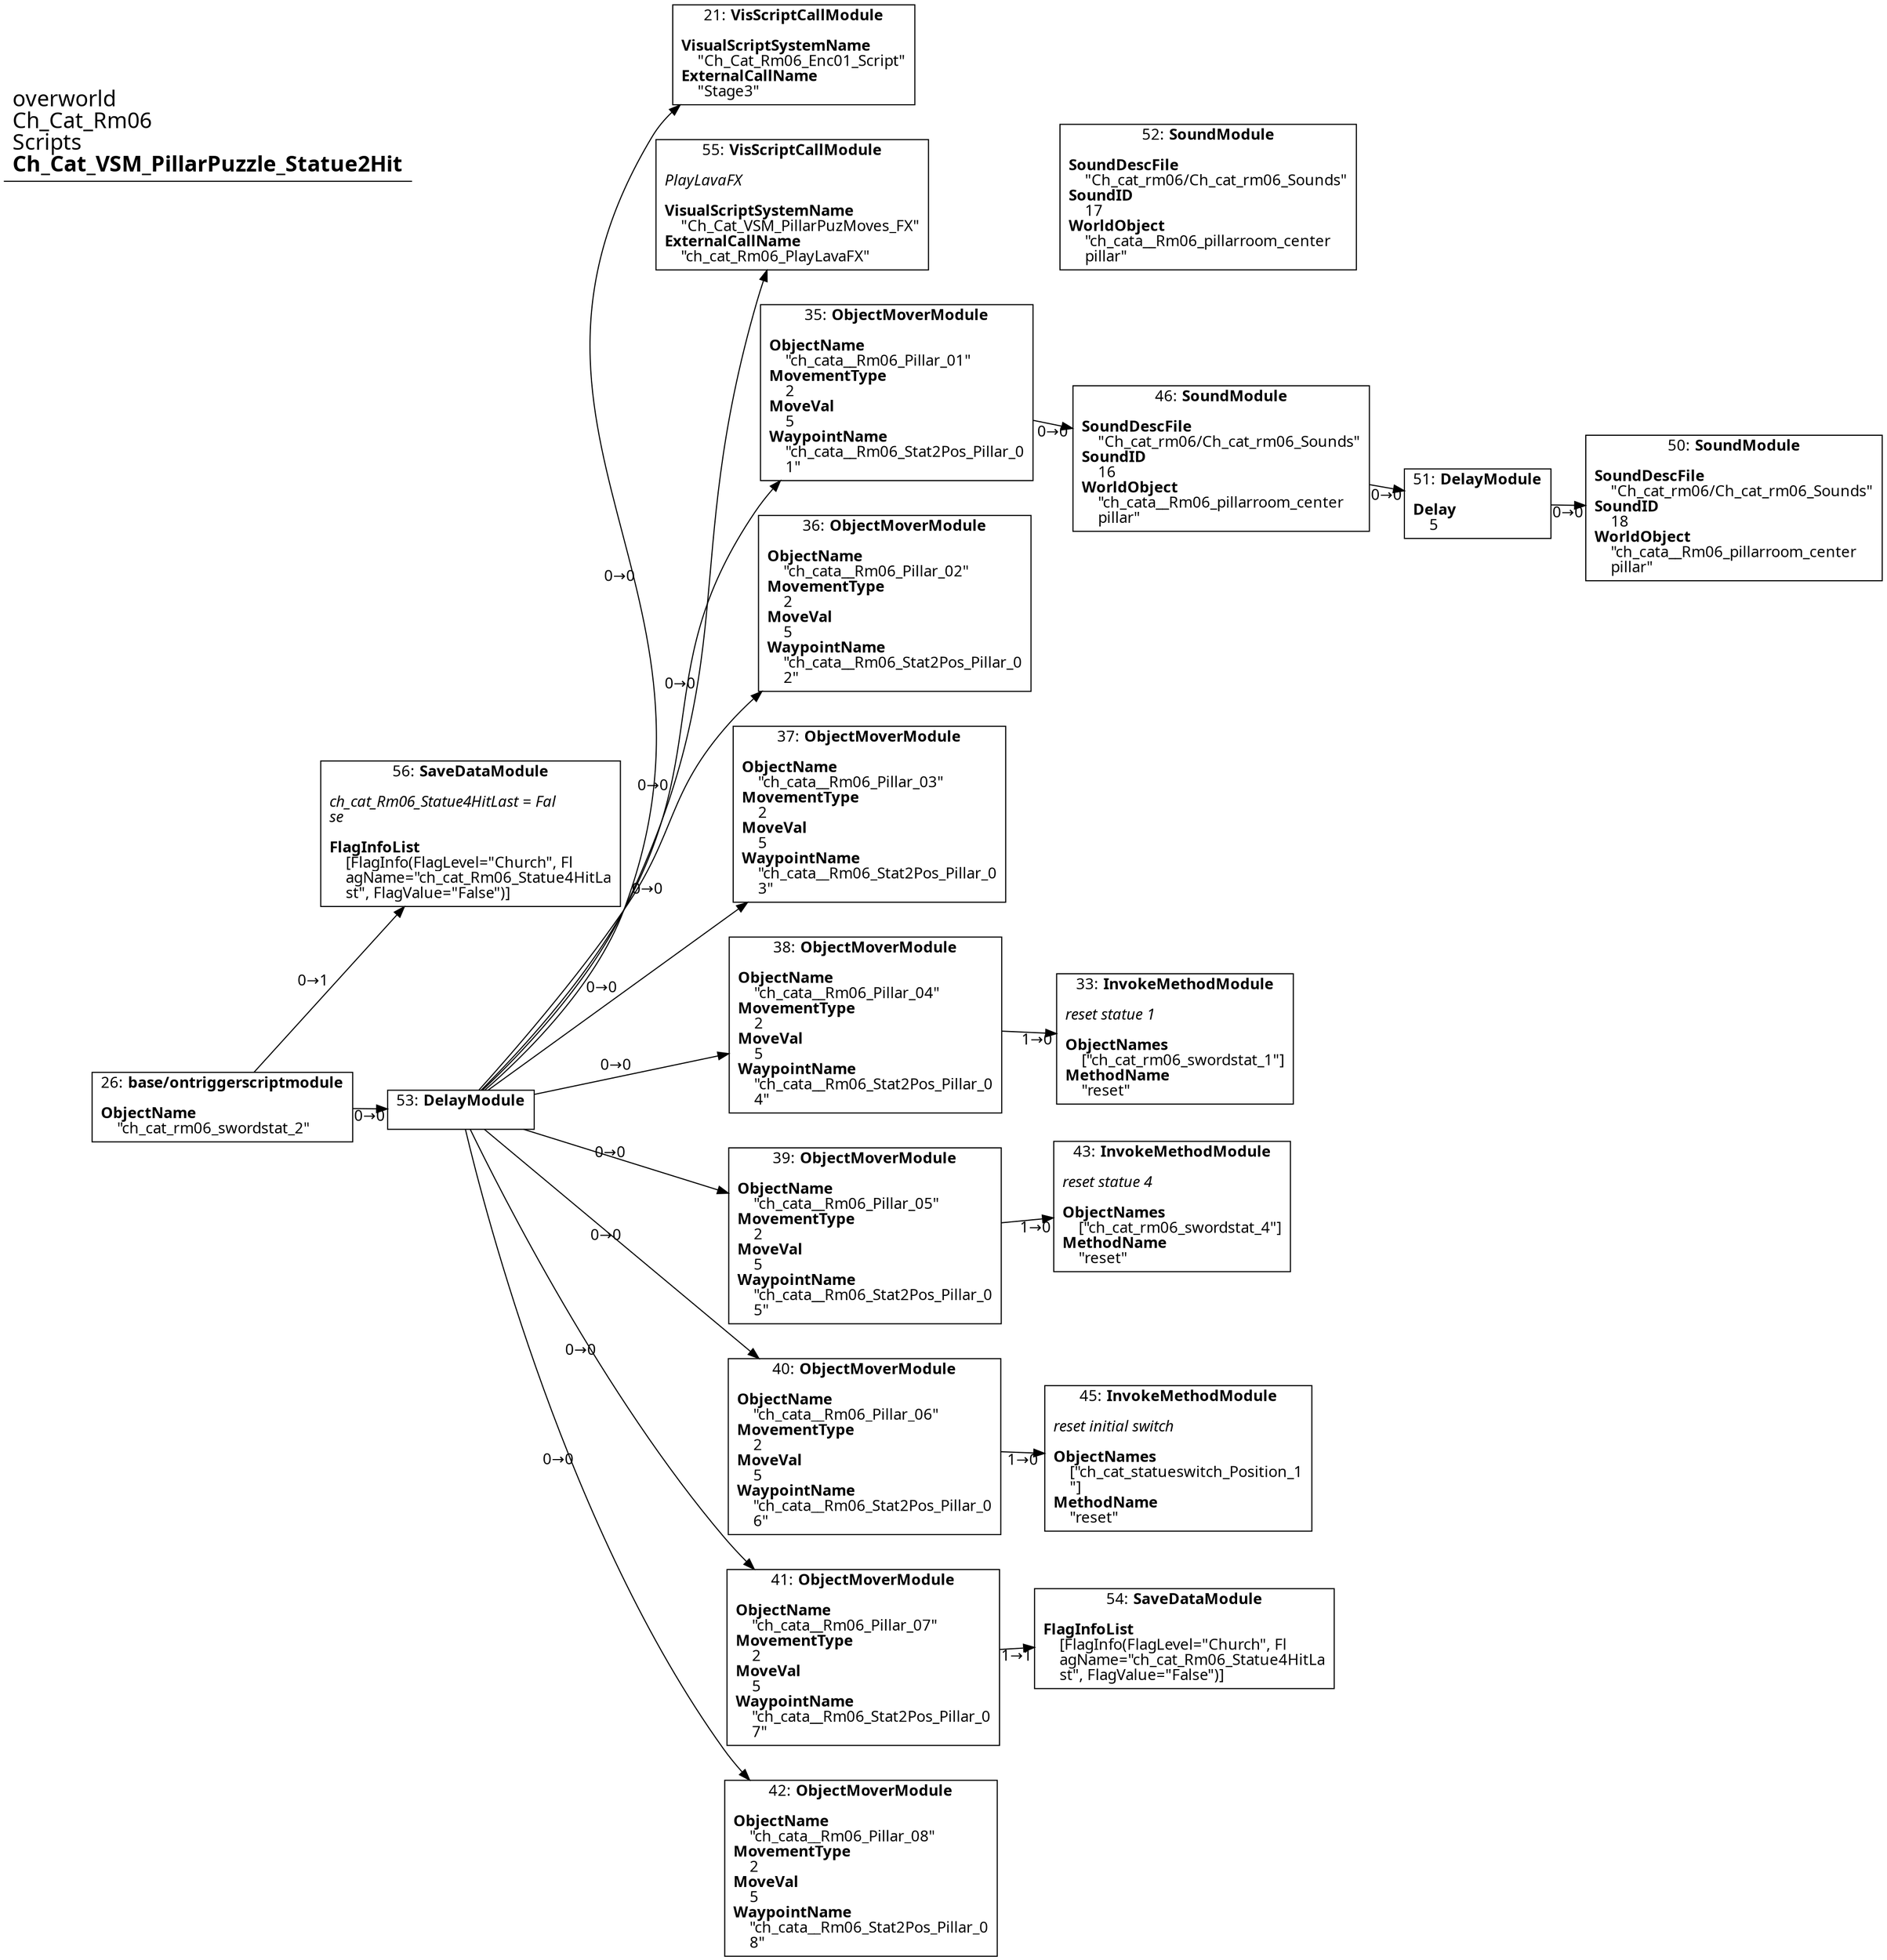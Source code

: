 digraph {
    layout = fdp;
    overlap = prism;
    sep = "+16";
    splines = spline;

    node [ shape = box ];

    graph [ fontname = "Segoe UI" ];
    node [ fontname = "Segoe UI" ];
    edge [ fontname = "Segoe UI" ];

    21 [ label = <21: <b>VisScriptCallModule</b><br/><br/><b>VisualScriptSystemName</b><br align="left"/>    &quot;Ch_Cat_Rm06_Enc01_Script&quot;<br align="left"/><b>ExternalCallName</b><br align="left"/>    &quot;Stage3&quot;<br align="left"/>> ];
    21 [ pos = "0.33200002,0.24700001!" ];

    26 [ label = <26: <b>base/ontriggerscriptmodule</b><br/><br/><b>ObjectName</b><br align="left"/>    &quot;ch_cat_rm06_swordstat_2&quot;<br align="left"/>> ];
    26 [ pos = "-0.132,-0.41200003!" ];
    26 -> 53 [ label = "0→0" ];
    26 -> 56 [ label = "0→1" ];

    33 [ label = <33: <b>InvokeMethodModule</b><br/><br/><i>reset statue 1<br align="left"/></i><br align="left"/><b>ObjectNames</b><br align="left"/>    [&quot;ch_cat_rm06_swordstat_1&quot;]<br align="left"/><b>MethodName</b><br align="left"/>    &quot;reset&quot;<br align="left"/>> ];
    33 [ pos = "0.61300004,-0.365!" ];

    35 [ label = <35: <b>ObjectMoverModule</b><br/><br/><b>ObjectName</b><br align="left"/>    &quot;ch_cata__Rm06_Pillar_01&quot;<br align="left"/><b>MovementType</b><br align="left"/>    2<br align="left"/><b>MoveVal</b><br align="left"/>    5<br align="left"/><b>WaypointName</b><br align="left"/>    &quot;ch_cata__Rm06_Stat2Pos_Pillar_0<br align="left"/>    1&quot;<br align="left"/>> ];
    35 [ pos = "0.37100002,0.052!" ];
    35 -> 46 [ label = "0→0" ];

    36 [ label = <36: <b>ObjectMoverModule</b><br/><br/><b>ObjectName</b><br align="left"/>    &quot;ch_cata__Rm06_Pillar_02&quot;<br align="left"/><b>MovementType</b><br align="left"/>    2<br align="left"/><b>MoveVal</b><br align="left"/>    5<br align="left"/><b>WaypointName</b><br align="left"/>    &quot;ch_cata__Rm06_Stat2Pos_Pillar_0<br align="left"/>    2&quot;<br align="left"/>> ];
    36 [ pos = "0.37100002,-0.085!" ];

    37 [ label = <37: <b>ObjectMoverModule</b><br/><br/><b>ObjectName</b><br align="left"/>    &quot;ch_cata__Rm06_Pillar_03&quot;<br align="left"/><b>MovementType</b><br align="left"/>    2<br align="left"/><b>MoveVal</b><br align="left"/>    5<br align="left"/><b>WaypointName</b><br align="left"/>    &quot;ch_cata__Rm06_Stat2Pos_Pillar_0<br align="left"/>    3&quot;<br align="left"/>> ];
    37 [ pos = "0.372,-0.21800001!" ];

    38 [ label = <38: <b>ObjectMoverModule</b><br/><br/><b>ObjectName</b><br align="left"/>    &quot;ch_cata__Rm06_Pillar_04&quot;<br align="left"/><b>MovementType</b><br align="left"/>    2<br align="left"/><b>MoveVal</b><br align="left"/>    5<br align="left"/><b>WaypointName</b><br align="left"/>    &quot;ch_cata__Rm06_Stat2Pos_Pillar_0<br align="left"/>    4&quot;<br align="left"/>> ];
    38 [ pos = "0.372,-0.342!" ];
    38 -> 33 [ label = "1→0" ];

    39 [ label = <39: <b>ObjectMoverModule</b><br/><br/><b>ObjectName</b><br align="left"/>    &quot;ch_cata__Rm06_Pillar_05&quot;<br align="left"/><b>MovementType</b><br align="left"/>    2<br align="left"/><b>MoveVal</b><br align="left"/>    5<br align="left"/><b>WaypointName</b><br align="left"/>    &quot;ch_cata__Rm06_Stat2Pos_Pillar_0<br align="left"/>    5&quot;<br align="left"/>> ];
    39 [ pos = "0.37300003,-0.46800002!" ];
    39 -> 43 [ label = "1→0" ];

    40 [ label = <40: <b>ObjectMoverModule</b><br/><br/><b>ObjectName</b><br align="left"/>    &quot;ch_cata__Rm06_Pillar_06&quot;<br align="left"/><b>MovementType</b><br align="left"/>    2<br align="left"/><b>MoveVal</b><br align="left"/>    5<br align="left"/><b>WaypointName</b><br align="left"/>    &quot;ch_cata__Rm06_Stat2Pos_Pillar_0<br align="left"/>    6&quot;<br align="left"/>> ];
    40 [ pos = "0.37300003,-0.605!" ];
    40 -> 45 [ label = "1→0" ];

    41 [ label = <41: <b>ObjectMoverModule</b><br/><br/><b>ObjectName</b><br align="left"/>    &quot;ch_cata__Rm06_Pillar_07&quot;<br align="left"/><b>MovementType</b><br align="left"/>    2<br align="left"/><b>MoveVal</b><br align="left"/>    5<br align="left"/><b>WaypointName</b><br align="left"/>    &quot;ch_cata__Rm06_Stat2Pos_Pillar_0<br align="left"/>    7&quot;<br align="left"/>> ];
    41 [ pos = "0.374,-0.73800004!" ];
    41 -> 54 [ label = "1→1" ];

    42 [ label = <42: <b>ObjectMoverModule</b><br/><br/><b>ObjectName</b><br align="left"/>    &quot;ch_cata__Rm06_Pillar_08&quot;<br align="left"/><b>MovementType</b><br align="left"/>    2<br align="left"/><b>MoveVal</b><br align="left"/>    5<br align="left"/><b>WaypointName</b><br align="left"/>    &quot;ch_cata__Rm06_Stat2Pos_Pillar_0<br align="left"/>    8&quot;<br align="left"/>> ];
    42 [ pos = "0.374,-0.86200005!" ];

    43 [ label = <43: <b>InvokeMethodModule</b><br/><br/><i>reset statue 4<br align="left"/></i><br align="left"/><b>ObjectNames</b><br align="left"/>    [&quot;ch_cat_rm06_swordstat_4&quot;]<br align="left"/><b>MethodName</b><br align="left"/>    &quot;reset&quot;<br align="left"/>> ];
    43 [ pos = "0.611,-0.49100003!" ];

    45 [ label = <45: <b>InvokeMethodModule</b><br/><br/><i>reset initial switch<br align="left"/></i><br align="left"/><b>ObjectNames</b><br align="left"/>    [&quot;ch_cat_statueswitch_Position_1<br align="left"/>    &quot;]<br align="left"/><b>MethodName</b><br align="left"/>    &quot;reset&quot;<br align="left"/>> ];
    45 [ pos = "0.60800004,-0.629!" ];

    46 [ label = <46: <b>SoundModule</b><br/><br/><b>SoundDescFile</b><br align="left"/>    &quot;Ch_cat_rm06/Ch_cat_rm06_Sounds&quot;<br align="left"/><b>SoundID</b><br align="left"/>    16<br align="left"/><b>WorldObject</b><br align="left"/>    &quot;ch_cata__Rm06_pillarroom_center<br align="left"/>    pillar&quot;<br align="left"/>> ];
    46 [ pos = "0.642,0.052!" ];
    46 -> 51 [ label = "0→0" ];

    50 [ label = <50: <b>SoundModule</b><br/><br/><b>SoundDescFile</b><br align="left"/>    &quot;Ch_cat_rm06/Ch_cat_rm06_Sounds&quot;<br align="left"/><b>SoundID</b><br align="left"/>    18<br align="left"/><b>WorldObject</b><br align="left"/>    &quot;ch_cata__Rm06_pillarroom_center<br align="left"/>    pillar&quot;<br align="left"/>> ];
    50 [ pos = "1.041,0.051000003!" ];

    51 [ label = <51: <b>DelayModule</b><br/><br/><b>Delay</b><br align="left"/>    5<br align="left"/>> ];
    51 [ pos = "0.85600007,0.052!" ];
    51 -> 50 [ label = "0→0" ];

    52 [ label = <52: <b>SoundModule</b><br/><br/><b>SoundDescFile</b><br align="left"/>    &quot;Ch_cat_rm06/Ch_cat_rm06_Sounds&quot;<br align="left"/><b>SoundID</b><br align="left"/>    17<br align="left"/><b>WorldObject</b><br align="left"/>    &quot;ch_cata__Rm06_pillarroom_center<br align="left"/>    pillar&quot;<br align="left"/>> ];
    52 [ pos = "0.63100004,0.224!" ];

    53 [ label = <53: <b>DelayModule</b><br/><br/>> ];
    53 [ pos = "0.053000003,-0.41200003!" ];
    53 -> 42 [ label = "0→0" ];
    53 -> 41 [ label = "0→0" ];
    53 -> 40 [ label = "0→0" ];
    53 -> 39 [ label = "0→0" ];
    53 -> 38 [ label = "0→0" ];
    53 -> 37 [ label = "0→0" ];
    53 -> 36 [ label = "0→0" ];
    53 -> 35 [ label = "0→0" ];
    53 -> 21 [ label = "0→0" ];
    53 -> 55 [ label = "0→0" ];

    54 [ label = <54: <b>SaveDataModule</b><br/><br/><b>FlagInfoList</b><br align="left"/>    [FlagInfo(FlagLevel=&quot;Church&quot;, Fl<br align="left"/>    agName=&quot;ch_cat_Rm06_Statue4HitLa<br align="left"/>    st&quot;, FlagValue=&quot;False&quot;)]<br align="left"/>> ];
    54 [ pos = "0.60800004,-0.739!" ];

    55 [ label = <55: <b>VisScriptCallModule</b><br/><br/><i>PlayLavaFX<br align="left"/></i><br align="left"/><b>VisualScriptSystemName</b><br align="left"/>    &quot;Ch_Cat_VSM_PillarPuzMoves_FX&quot;<br align="left"/><b>ExternalCallName</b><br align="left"/>    &quot;ch_cat_Rm06_PlayLavaFX&quot;<br align="left"/>> ];
    55 [ pos = "0.33200002,0.162!" ];

    56 [ label = <56: <b>SaveDataModule</b><br/><br/><i>ch_cat_Rm06_Statue4HitLast = Fal<br align="left"/>se<br align="left"/></i><br align="left"/><b>FlagInfoList</b><br align="left"/>    [FlagInfo(FlagLevel=&quot;Church&quot;, Fl<br align="left"/>    agName=&quot;ch_cat_Rm06_Statue4HitLa<br align="left"/>    st&quot;, FlagValue=&quot;False&quot;)]<br align="left"/>> ];
    56 [ pos = "0.060000002,-0.22600001!" ];

    title [ pos = "-0.133,0.24800001!" ];
    title [ shape = underline ];
    title [ label = <<font point-size="20">overworld<br align="left"/>Ch_Cat_Rm06<br align="left"/>Scripts<br align="left"/><b>Ch_Cat_VSM_PillarPuzzle_Statue2Hit</b><br align="left"/></font>> ];
}
